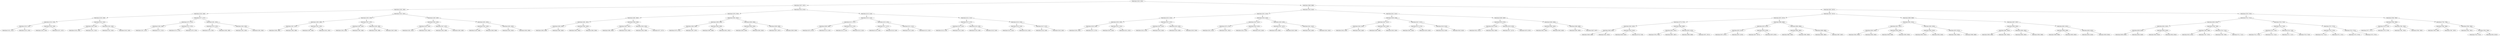 digraph G{
370433167 [label="Node{data=[2183, 2183]}"]
370433167 -> 1118646937
1118646937 [label="Node{data=[1857, 1857]}"]
1118646937 -> 1289940253
1289940253 [label="Node{data=[1385, 1385]}"]
1289940253 -> 559676359
559676359 [label="Node{data=[1346, 1346]}"]
559676359 -> 354368327
354368327 [label="Node{data=[1338, 1338]}"]
354368327 -> 1041103495
1041103495 [label="Node{data=[1334, 1334]}"]
1041103495 -> 1700557406
1700557406 [label="Node{data=[1332, 1332]}"]
1700557406 -> 463939825
463939825 [label="Node{data=[1331, 1331]}"]
1700557406 -> 2005859777
2005859777 [label="Node{data=[1333, 1333]}"]
1041103495 -> 637986933
637986933 [label="Node{data=[1336, 1336]}"]
637986933 -> 550412393
550412393 [label="Node{data=[1335, 1335]}"]
637986933 -> 42787873
42787873 [label="Node{data=[1337, 1337]}"]
354368327 -> 49045828
49045828 [label="Node{data=[1342, 1342]}"]
49045828 -> 330855468
330855468 [label="Node{data=[1340, 1340]}"]
330855468 -> 1176519642
1176519642 [label="Node{data=[1339, 1339]}"]
330855468 -> 594025171
594025171 [label="Node{data=[1341, 1341]}"]
49045828 -> 1114618299
1114618299 [label="Node{data=[1344, 1344]}"]
1114618299 -> 304524494
304524494 [label="Node{data=[1343, 1343]}"]
1114618299 -> 1457263555
1457263555 [label="Node{data=[1345, 1345]}"]
559676359 -> 889267529
889267529 [label="Node{data=[1377, 1377]}"]
889267529 -> 169664563
169664563 [label="Node{data=[1373, 1373]}"]
169664563 -> 771452258
771452258 [label="Node{data=[1348, 1348]}"]
771452258 -> 453976341
453976341 [label="Node{data=[1347, 1347]}"]
771452258 -> 655914064
655914064 [label="Node{data=[1372, 1372]}"]
169664563 -> 1248331256
1248331256 [label="Node{data=[1375, 1375]}"]
1248331256 -> 1007612330
1007612330 [label="Node{data=[1374, 1374]}"]
1248331256 -> 1592490167
1592490167 [label="Node{data=[1376, 1376]}"]
889267529 -> 976563662
976563662 [label="Node{data=[1381, 1381]}"]
976563662 -> 821606581
821606581 [label="Node{data=[1379, 1379]}"]
821606581 -> 2066783393
2066783393 [label="Node{data=[1378, 1378]}"]
821606581 -> 2124119472
2124119472 [label="Node{data=[1380, 1380]}"]
976563662 -> 1842570480
1842570480 [label="Node{data=[1383, 1383]}"]
1842570480 -> 404444399
404444399 [label="Node{data=[1382, 1382]}"]
1842570480 -> 1731270361
1731270361 [label="Node{data=[1384, 1384]}"]
1289940253 -> 1113751922
1113751922 [label="Node{data=[1401, 1401]}"]
1113751922 -> 887130410
887130410 [label="Node{data=[1393, 1393]}"]
887130410 -> 1990070133
1990070133 [label="Node{data=[1389, 1389]}"]
1990070133 -> 427186337
427186337 [label="Node{data=[1387, 1387]}"]
427186337 -> 1338581996
1338581996 [label="Node{data=[1386, 1386]}"]
427186337 -> 2144357094
2144357094 [label="Node{data=[1388, 1388]}"]
1990070133 -> 2041776078
2041776078 [label="Node{data=[1391, 1391]}"]
2041776078 -> 1387002633
1387002633 [label="Node{data=[1390, 1390]}"]
2041776078 -> 1425761523
1425761523 [label="Node{data=[1392, 1392]}"]
887130410 -> 696353776
696353776 [label="Node{data=[1397, 1397]}"]
696353776 -> 1215134841
1215134841 [label="Node{data=[1395, 1395]}"]
1215134841 -> 1158919630
1158919630 [label="Node{data=[1394, 1394]}"]
1215134841 -> 1254137187
1254137187 [label="Node{data=[1396, 1396]}"]
696353776 -> 1870334408
1870334408 [label="Node{data=[1399, 1399]}"]
1870334408 -> 1289109226
1289109226 [label="Node{data=[1398, 1398]}"]
1870334408 -> 347295611
347295611 [label="Node{data=[1400, 1400]}"]
1113751922 -> 1524036363
1524036363 [label="Node{data=[1409, 1409]}"]
1524036363 -> 1834259664
1834259664 [label="Node{data=[1405, 1405]}"]
1834259664 -> 277403390
277403390 [label="Node{data=[1403, 1403]}"]
277403390 -> 508467971
508467971 [label="Node{data=[1402, 1402]}"]
277403390 -> 1936551274
1936551274 [label="Node{data=[1404, 1404]}"]
1834259664 -> 978752963
978752963 [label="Node{data=[1407, 1407]}"]
978752963 -> 1824492369
1824492369 [label="Node{data=[1406, 1406]}"]
978752963 -> 113476422
113476422 [label="Node{data=[1408, 1408]}"]
1524036363 -> 509458633
509458633 [label="Node{data=[1853, 1853]}"]
509458633 -> 271310412
271310412 [label="Node{data=[1505, 1505]}"]
271310412 -> 14563867
14563867 [label="Node{data=[1438, 1438]}"]
271310412 -> 438128885
438128885 [label="Node{data=[1848, 1848]}"]
509458633 -> 1777678479
1777678479 [label="Node{data=[1855, 1855]}"]
1777678479 -> 660755011
660755011 [label="Node{data=[1854, 1854]}"]
1777678479 -> 1453177430
1453177430 [label="Node{data=[1856, 1856]}"]
1118646937 -> 653771400
653771400 [label="Node{data=[2014, 2014]}"]
653771400 -> 1711716249
1711716249 [label="Node{data=[1978, 1978]}"]
1711716249 -> 1405292880
1405292880 [label="Node{data=[1865, 1865]}"]
1405292880 -> 1756843636
1756843636 [label="Node{data=[1861, 1861]}"]
1756843636 -> 1892430440
1892430440 [label="Node{data=[1859, 1859]}"]
1892430440 -> 598079895
598079895 [label="Node{data=[1858, 1858]}"]
1892430440 -> 1747399970
1747399970 [label="Node{data=[1860, 1860]}"]
1756843636 -> 984683196
984683196 [label="Node{data=[1863, 1863]}"]
984683196 -> 738146544
738146544 [label="Node{data=[1862, 1862]}"]
984683196 -> 656020825
656020825 [label="Node{data=[1864, 1864]}"]
1405292880 -> 1992665789
1992665789 [label="Node{data=[1948, 1948]}"]
1992665789 -> 1146315307
1146315307 [label="Node{data=[1867, 1867]}"]
1146315307 -> 381283049
381283049 [label="Node{data=[1866, 1866]}"]
1146315307 -> 1635685818
1635685818 [label="Node{data=[1929, 1929]}"]
1992665789 -> 976575338
976575338 [label="Node{data=[1950, 1950]}"]
976575338 -> 1705518141
1705518141 [label="Node{data=[1949, 1949]}"]
976575338 -> 1008694467
1008694467 [label="Node{data=[1977, 1977]}"]
1711716249 -> 702150079
702150079 [label="Node{data=[2002, 2002]}"]
702150079 -> 967247333
967247333 [label="Node{data=[1998, 1998]}"]
967247333 -> 495601440
495601440 [label="Node{data=[1996, 1996]}"]
495601440 -> 1517584702
1517584702 [label="Node{data=[1979, 1979]}"]
495601440 -> 1013375938
1013375938 [label="Node{data=[1997, 1997]}"]
967247333 -> 1039094150
1039094150 [label="Node{data=[2000, 2000]}"]
1039094150 -> 1922282076
1922282076 [label="Node{data=[1999, 1999]}"]
1039094150 -> 210808897
210808897 [label="Node{data=[2001, 2001]}"]
702150079 -> 123943650
123943650 [label="Node{data=[2006, 2006]}"]
123943650 -> 1086793961
1086793961 [label="Node{data=[2004, 2004]}"]
1086793961 -> 791245823
791245823 [label="Node{data=[2003, 2003]}"]
1086793961 -> 649252067
649252067 [label="Node{data=[2005, 2005]}"]
123943650 -> 949507837
949507837 [label="Node{data=[2008, 2008]}"]
949507837 -> 1096917351
1096917351 [label="Node{data=[2007, 2007]}"]
949507837 -> 624133183
624133183 [label="Node{data=[2009, 2009]}"]
653771400 -> 357990830
357990830 [label="Node{data=[2133, 2133]}"]
357990830 -> 1862468167
1862468167 [label="Node{data=[2125, 2125]}"]
1862468167 -> 598076505
598076505 [label="Node{data=[2121, 2121]}"]
598076505 -> 437159534
437159534 [label="Node{data=[2080, 2080]}"]
437159534 -> 997474160
997474160 [label="Node{data=[2074, 2074]}"]
437159534 -> 1284637539
1284637539 [label="Node{data=[2116, 2116]}"]
598076505 -> 1079634316
1079634316 [label="Node{data=[2123, 2123]}"]
1079634316 -> 780806687
780806687 [label="Node{data=[2122, 2122]}"]
1079634316 -> 874450689
874450689 [label="Node{data=[2124, 2124]}"]
1862468167 -> 1749715962
1749715962 [label="Node{data=[2129, 2129]}"]
1749715962 -> 1741691638
1741691638 [label="Node{data=[2127, 2127]}"]
1741691638 -> 418713281
418713281 [label="Node{data=[2126, 2126]}"]
1741691638 -> 1423863257
1423863257 [label="Node{data=[2128, 2128]}"]
1749715962 -> 1761028579
1761028579 [label="Node{data=[2131, 2131]}"]
1761028579 -> 261589409
261589409 [label="Node{data=[2130, 2130]}"]
1761028579 -> 1067715988
1067715988 [label="Node{data=[2132, 2132]}"]
357990830 -> 414387996
414387996 [label="Node{data=[2141, 2141]}"]
414387996 -> 1239057880
1239057880 [label="Node{data=[2137, 2137]}"]
1239057880 -> 2058602435
2058602435 [label="Node{data=[2135, 2135]}"]
2058602435 -> 1709485484
1709485484 [label="Node{data=[2134, 2134]}"]
2058602435 -> 1706005987
1706005987 [label="Node{data=[2136, 2136]}"]
1239057880 -> 2017863883
2017863883 [label="Node{data=[2139, 2139]}"]
2017863883 -> 472872415
472872415 [label="Node{data=[2138, 2138]}"]
2017863883 -> 1550197307
1550197307 [label="Node{data=[2140, 2140]}"]
414387996 -> 1165993177
1165993177 [label="Node{data=[2145, 2145]}"]
1165993177 -> 204922061
204922061 [label="Node{data=[2143, 2143]}"]
204922061 -> 1800458521
1800458521 [label="Node{data=[2142, 2142]}"]
204922061 -> 105529778
105529778 [label="Node{data=[2144, 2144]}"]
1165993177 -> 1051419854
1051419854 [label="Node{data=[2147, 2147]}"]
1051419854 -> 79759202
79759202 [label="Node{data=[2146, 2146]}"]
1051419854 -> 1769264890
1769264890 [label="Node{data=[2148, 2148]}"]
370433167 -> 1038572983
1038572983 [label="Node{data=[5488, 5488]}"]
1038572983 -> 1477428177
1477428177 [label="Node{data=[2443, 2443]}"]
1477428177 -> 1417225637
1417225637 [label="Node{data=[2331, 2331]}"]
1417225637 -> 469105366
469105366 [label="Node{data=[2323, 2323]}"]
469105366 -> 486016762
486016762 [label="Node{data=[2305, 2305]}"]
486016762 -> 986664959
986664959 [label="Node{data=[2258, 2258]}"]
986664959 -> 663093518
663093518 [label="Node{data=[2190, 2190]}"]
986664959 -> 328301666
328301666 [label="Node{data=[2272, 2272]}"]
486016762 -> 1325561660
1325561660 [label="Node{data=[2321, 2321]}"]
1325561660 -> 259156372
259156372 [label="Node{data=[2320, 2320]}"]
1325561660 -> 409704197
409704197 [label="Node{data=[2322, 2322]}"]
469105366 -> 104966
104966 [label="Node{data=[2327, 2327]}"]
104966 -> 1550231213
1550231213 [label="Node{data=[2325, 2325]}"]
1550231213 -> 1086610044
1086610044 [label="Node{data=[2324, 2324]}"]
1550231213 -> 80948958
80948958 [label="Node{data=[2326, 2326]}"]
104966 -> 143545832
143545832 [label="Node{data=[2329, 2329]}"]
143545832 -> 1639242138
1639242138 [label="Node{data=[2328, 2328]}"]
143545832 -> 54618218
54618218 [label="Node{data=[2330, 2330]}"]
1417225637 -> 511251202
511251202 [label="Node{data=[2435, 2435]}"]
511251202 -> 1688351792
1688351792 [label="Node{data=[2431, 2431]}"]
1688351792 -> 597510455
597510455 [label="Node{data=[2374, 2374]}"]
597510455 -> 731346710
731346710 [label="Node{data=[2332, 2332]}"]
597510455 -> 2099286117
2099286117 [label="Node{data=[2391, 2391]}"]
1688351792 -> 139864133
139864133 [label="Node{data=[2433, 2433]}"]
139864133 -> 1095437449
1095437449 [label="Node{data=[2432, 2432]}"]
139864133 -> 1375009905
1375009905 [label="Node{data=[2434, 2434]}"]
511251202 -> 674164114
674164114 [label="Node{data=[2439, 2439]}"]
674164114 -> 293862610
293862610 [label="Node{data=[2437, 2437]}"]
293862610 -> 137725231
137725231 [label="Node{data=[2436, 2436]}"]
293862610 -> 2127882028
2127882028 [label="Node{data=[2438, 2438]}"]
674164114 -> 566871833
566871833 [label="Node{data=[2441, 2441]}"]
566871833 -> 790813342
790813342 [label="Node{data=[2440, 2440]}"]
566871833 -> 194657960
194657960 [label="Node{data=[2442, 2442]}"]
1477428177 -> 1378764144
1378764144 [label="Node{data=[5421, 5421]}"]
1378764144 -> 1026597155
1026597155 [label="Node{data=[2458, 2458]}"]
1026597155 -> 83851825
83851825 [label="Node{data=[2447, 2447]}"]
83851825 -> 1590324088
1590324088 [label="Node{data=[2445, 2445]}"]
1590324088 -> 2121244692
2121244692 [label="Node{data=[2444, 2444]}"]
1590324088 -> 1190018883
1190018883 [label="Node{data=[2446, 2446]}"]
83851825 -> 960490333
960490333 [label="Node{data=[2449, 2449]}"]
960490333 -> 883148457
883148457 [label="Node{data=[2448, 2448]}"]
960490333 -> 927973161
927973161 [label="Node{data=[2450, 2450]}"]
1026597155 -> 7113380
7113380 [label="Node{data=[5417, 5417]}"]
7113380 -> 1179643127
1179643127 [label="Node{data=[4173, 4173]}"]
1179643127 -> 1819540505
1819540505 [label="Node{data=[2492, 2492]}"]
1179643127 -> 646946889
646946889 [label="Node{data=[4230, 4230]}"]
7113380 -> 1121068950
1121068950 [label="Node{data=[5419, 5419]}"]
1121068950 -> 2076394351
2076394351 [label="Node{data=[5418, 5418]}"]
1121068950 -> 136575802
136575802 [label="Node{data=[5420, 5420]}"]
1378764144 -> 1400213407
1400213407 [label="Node{data=[5480, 5480]}"]
1400213407 -> 13171952
13171952 [label="Node{data=[5476, 5476]}"]
13171952 -> 1643192253
1643192253 [label="Node{data=[5423, 5423]}"]
1643192253 -> 1989989010
1989989010 [label="Node{data=[5422, 5422]}"]
1643192253 -> 157983401
157983401 [label="Node{data=[5464, 5464]}"]
13171952 -> 1308811272
1308811272 [label="Node{data=[5478, 5478]}"]
1308811272 -> 661062274
661062274 [label="Node{data=[5477, 5477]}"]
1308811272 -> 939482302
939482302 [label="Node{data=[5479, 5479]}"]
1400213407 -> 1801244418
1801244418 [label="Node{data=[5484, 5484]}"]
1801244418 -> 847737025
847737025 [label="Node{data=[5482, 5482]}"]
847737025 -> 761992961
761992961 [label="Node{data=[5481, 5481]}"]
847737025 -> 1622979774
1622979774 [label="Node{data=[5483, 5483]}"]
1801244418 -> 1838498676
1838498676 [label="Node{data=[5486, 5486]}"]
1838498676 -> 1688024959
1688024959 [label="Node{data=[5485, 5485]}"]
1838498676 -> 297531378
297531378 [label="Node{data=[5487, 5487]}"]
1038572983 -> 338147391
338147391 [label="Node{data=[6037, 6037]}"]
338147391 -> 1399772972
1399772972 [label="Node{data=[5917, 5917]}"]
1399772972 -> 1589978353
1589978353 [label="Node{data=[5872, 5872]}"]
1589978353 -> 277826748
277826748 [label="Node{data=[5778, 5778]}"]
277826748 -> 960555218
960555218 [label="Node{data=[5492, 5492]}"]
960555218 -> 473075553
473075553 [label="Node{data=[5490, 5490]}"]
473075553 -> 1806160570
1806160570 [label="Node{data=[5489, 5489]}"]
473075553 -> 19368414
19368414 [label="Node{data=[5491, 5491]}"]
960555218 -> 1059055440
1059055440 [label="Node{data=[5543, 5543]}"]
1059055440 -> 928923221
928923221 [label="Node{data=[5493, 5493]}"]
1059055440 -> 1656297478
1656297478 [label="Node{data=[5728, 5728]}"]
277826748 -> 1600980214
1600980214 [label="Node{data=[5868, 5868]}"]
1600980214 -> 520641836
520641836 [label="Node{data=[5831, 5831]}"]
520641836 -> 1508013070
1508013070 [label="Node{data=[5784, 5784]}"]
520641836 -> 1932607004
1932607004 [label="Node{data=[5867, 5867]}"]
1600980214 -> 1154272824
1154272824 [label="Node{data=[5870, 5870]}"]
1154272824 -> 435161776
435161776 [label="Node{data=[5869, 5869]}"]
1154272824 -> 1400393604
1400393604 [label="Node{data=[5871, 5871]}"]
1589978353 -> 692275753
692275753 [label="Node{data=[5880, 5880]}"]
692275753 -> 190643255
190643255 [label="Node{data=[5876, 5876]}"]
190643255 -> 308331110
308331110 [label="Node{data=[5874, 5874]}"]
308331110 -> 58043329
58043329 [label="Node{data=[5873, 5873]}"]
308331110 -> 810859396
810859396 [label="Node{data=[5875, 5875]}"]
190643255 -> 1552237821
1552237821 [label="Node{data=[5878, 5878]}"]
1552237821 -> 1222823673
1222823673 [label="Node{data=[5877, 5877]}"]
1552237821 -> 1718046599
1718046599 [label="Node{data=[5879, 5879]}"]
692275753 -> 1937391700
1937391700 [label="Node{data=[5884, 5884]}"]
1937391700 -> 95305834
95305834 [label="Node{data=[5882, 5882]}"]
95305834 -> 1533399840
1533399840 [label="Node{data=[5881, 5881]}"]
95305834 -> 128103612
128103612 [label="Node{data=[5883, 5883]}"]
1937391700 -> 645610748
645610748 [label="Node{data=[5886, 5886]}"]
645610748 -> 1369539913
1369539913 [label="Node{data=[5885, 5885]}"]
645610748 -> 606642318
606642318 [label="Node{data=[5887, 5887]}"]
1399772972 -> 918419427
918419427 [label="Node{data=[5989, 5989]}"]
918419427 -> 1239326996
1239326996 [label="Node{data=[5951, 5951]}"]
1239326996 -> 336129707
336129707 [label="Node{data=[5947, 5947]}"]
336129707 -> 1967460468
1967460468 [label="Node{data=[5945, 5945]}"]
1967460468 -> 740226000
740226000 [label="Node{data=[5944, 5944]}"]
1967460468 -> 276046150
276046150 [label="Node{data=[5946, 5946]}"]
336129707 -> 1130035285
1130035285 [label="Node{data=[5949, 5949]}"]
1130035285 -> 516003578
516003578 [label="Node{data=[5948, 5948]}"]
1130035285 -> 1167750785
1167750785 [label="Node{data=[5950, 5950]}"]
1239326996 -> 1960120677
1960120677 [label="Node{data=[5955, 5955]}"]
1960120677 -> 1616500730
1616500730 [label="Node{data=[5953, 5953]}"]
1616500730 -> 1925049165
1925049165 [label="Node{data=[5952, 5952]}"]
1616500730 -> 1678091749
1678091749 [label="Node{data=[5954, 5954]}"]
1960120677 -> 948424249
948424249 [label="Node{data=[5974, 5974]}"]
948424249 -> 382679252
382679252 [label="Node{data=[5956, 5956]}"]
948424249 -> 188047043
188047043 [label="Node{data=[5988, 5988]}"]
918419427 -> 1112996045
1112996045 [label="Node{data=[5997, 5997]}"]
1112996045 -> 1143341240
1143341240 [label="Node{data=[5993, 5993]}"]
1143341240 -> 725649776
725649776 [label="Node{data=[5991, 5991]}"]
725649776 -> 170006941
170006941 [label="Node{data=[5990, 5990]}"]
725649776 -> 2135365764
2135365764 [label="Node{data=[5992, 5992]}"]
1143341240 -> 194044948
194044948 [label="Node{data=[5995, 5995]}"]
194044948 -> 607446815
607446815 [label="Node{data=[5994, 5994]}"]
194044948 -> 1052830965
1052830965 [label="Node{data=[5996, 5996]}"]
1112996045 -> 2038710417
2038710417 [label="Node{data=[6001, 6001]}"]
2038710417 -> 1975041009
1975041009 [label="Node{data=[5999, 5999]}"]
1975041009 -> 1991751238
1991751238 [label="Node{data=[5998, 5998]}"]
1975041009 -> 1336494881
1336494881 [label="Node{data=[6000, 6000]}"]
2038710417 -> 343018125
343018125 [label="Node{data=[6035, 6035]}"]
343018125 -> 606428353
606428353 [label="Node{data=[6034, 6034]}"]
343018125 -> 1869339525
1869339525 [label="Node{data=[6036, 6036]}"]
338147391 -> 1788765450
1788765450 [label="Node{data=[7676, 7676]}"]
1788765450 -> 1849437366
1849437366 [label="Node{data=[7512, 7512]}"]
1849437366 -> 1626449636
1626449636 [label="Node{data=[6045, 6045]}"]
1626449636 -> 1366818444
1366818444 [label="Node{data=[6041, 6041]}"]
1366818444 -> 1213753245
1213753245 [label="Node{data=[6039, 6039]}"]
1213753245 -> 1192143804
1192143804 [label="Node{data=[6038, 6038]}"]
1213753245 -> 715514687
715514687 [label="Node{data=[6040, 6040]}"]
1366818444 -> 1145633657
1145633657 [label="Node{data=[6043, 6043]}"]
1145633657 -> 1336350946
1336350946 [label="Node{data=[6042, 6042]}"]
1145633657 -> 2110134753
2110134753 [label="Node{data=[6044, 6044]}"]
1626449636 -> 2021630333
2021630333 [label="Node{data=[7508, 7508]}"]
2021630333 -> 2079268408
2079268408 [label="Node{data=[7506, 7506]}"]
2079268408 -> 209217967
209217967 [label="Node{data=[6322, 6322]}"]
2079268408 -> 1102868688
1102868688 [label="Node{data=[7507, 7507]}"]
2021630333 -> 1154307539
1154307539 [label="Node{data=[7510, 7510]}"]
1154307539 -> 1196461484
1196461484 [label="Node{data=[7509, 7509]}"]
1154307539 -> 145400312
145400312 [label="Node{data=[7511, 7511]}"]
1849437366 -> 716339917
716339917 [label="Node{data=[7520, 7520]}"]
716339917 -> 75481477
75481477 [label="Node{data=[7516, 7516]}"]
75481477 -> 1199640907
1199640907 [label="Node{data=[7514, 7514]}"]
1199640907 -> 452578594
452578594 [label="Node{data=[7513, 7513]}"]
1199640907 -> 597997730
597997730 [label="Node{data=[7515, 7515]}"]
75481477 -> 1496131258
1496131258 [label="Node{data=[7518, 7518]}"]
1496131258 -> 384401309
384401309 [label="Node{data=[7517, 7517]}"]
1496131258 -> 1118646463
1118646463 [label="Node{data=[7519, 7519]}"]
716339917 -> 1154146784
1154146784 [label="Node{data=[7672, 7672]}"]
1154146784 -> 1952585525
1952585525 [label="Node{data=[7670, 7670]}"]
1952585525 -> 690658227
690658227 [label="Node{data=[7521, 7521]}"]
1952585525 -> 44662497
44662497 [label="Node{data=[7671, 7671]}"]
1154146784 -> 301943477
301943477 [label="Node{data=[7674, 7674]}"]
301943477 -> 1967139840
1967139840 [label="Node{data=[7673, 7673]}"]
301943477 -> 147510808
147510808 [label="Node{data=[7675, 7675]}"]
1788765450 -> 1096679318
1096679318 [label="Node{data=[7684, 7684]}"]
1096679318 -> 706523114
706523114 [label="Node{data=[7680, 7680]}"]
706523114 -> 1581819525
1581819525 [label="Node{data=[7678, 7678]}"]
1581819525 -> 7127362
7127362 [label="Node{data=[7677, 7677]}"]
1581819525 -> 786640790
786640790 [label="Node{data=[7679, 7679]}"]
706523114 -> 1632613983
1632613983 [label="Node{data=[7682, 7682]}"]
1632613983 -> 2049464445
2049464445 [label="Node{data=[7681, 7681]}"]
1632613983 -> 472445099
472445099 [label="Node{data=[7683, 7683]}"]
1096679318 -> 729867047
729867047 [label="Node{data=[7768, 7768]}"]
729867047 -> 937510214
937510214 [label="Node{data=[7686, 7686]}"]
937510214 -> 263329911
263329911 [label="Node{data=[7685, 7685]}"]
937510214 -> 1422134402
1422134402 [label="Node{data=[7687, 7687]}"]
729867047 -> 2029077734
2029077734 [label="Node{data=[7894, 7894]}"]
2029077734 -> 1158145483
1158145483 [label="Node{data=[7861, 7861]}"]
2029077734 -> 1516842172
1516842172 [label="Node{data=[7983, 7983]}"]
1516842172 -> 784173935
784173935 [label="Node{data=[7913, 7913]}"]
1516842172 -> 1545157674
1545157674 [label="Node{data=[8014, 8014]}"]
}
